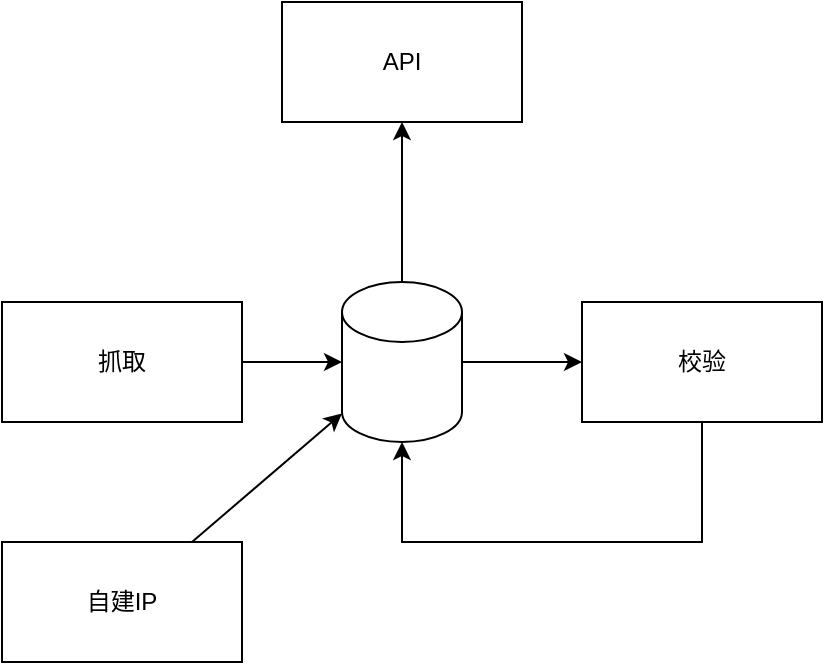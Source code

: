 <mxfile version="15.5.4" type="embed"><diagram id="23iRSUPoRavnBvh4doch" name="Page-1"><mxGraphModel dx="1613" dy="717" grid="1" gridSize="10" guides="1" tooltips="1" connect="1" arrows="1" fold="1" page="1" pageScale="1" pageWidth="827" pageHeight="1169" math="0" shadow="0"><root><mxCell id="0"/><mxCell id="1" parent="0"/><mxCell id="60" value="抓取" style="rounded=0;whiteSpace=wrap;html=1;" parent="1" vertex="1"><mxGeometry x="70" y="360" width="120" height="60" as="geometry"/></mxCell><mxCell id="62" value="校验" style="whiteSpace=wrap;html=1;rounded=0;" parent="1" vertex="1"><mxGeometry x="360" y="360" width="120" height="60" as="geometry"/></mxCell><mxCell id="64" value="" style="shape=cylinder3;whiteSpace=wrap;html=1;boundedLbl=1;backgroundOutline=1;size=15;" parent="1" vertex="1"><mxGeometry x="240" y="350" width="60" height="80" as="geometry"/></mxCell><mxCell id="65" value="" style="endArrow=classic;html=1;rounded=0;" parent="1" source="60" target="64" edge="1"><mxGeometry width="50" height="50" relative="1" as="geometry"><mxPoint x="10" y="540" as="sourcePoint"/><mxPoint x="60" y="490" as="targetPoint"/></mxGeometry></mxCell><mxCell id="66" value="" style="endArrow=classic;html=1;rounded=0;" parent="1" source="64" target="62" edge="1"><mxGeometry width="50" height="50" relative="1" as="geometry"><mxPoint x="130" y="610" as="sourcePoint"/><mxPoint x="180" y="560" as="targetPoint"/></mxGeometry></mxCell><mxCell id="67" value="" style="endArrow=classic;html=1;rounded=0;edgeStyle=orthogonalEdgeStyle;" parent="1" source="62" target="64" edge="1"><mxGeometry width="50" height="50" relative="1" as="geometry"><mxPoint x="510" y="610" as="sourcePoint"/><mxPoint x="560" y="560" as="targetPoint"/><Array as="points"><mxPoint x="420" y="480"/><mxPoint x="270" y="480"/></Array></mxGeometry></mxCell><mxCell id="68" value="API" style="rounded=0;whiteSpace=wrap;html=1;" parent="1" vertex="1"><mxGeometry x="210" y="210" width="120" height="60" as="geometry"/></mxCell><mxCell id="71" value="" style="endArrow=classic;html=1;rounded=0;" parent="1" source="64" target="68" edge="1"><mxGeometry width="50" height="50" relative="1" as="geometry"><mxPoint x="70" y="340" as="sourcePoint"/><mxPoint x="120" y="290" as="targetPoint"/></mxGeometry></mxCell><mxCell id="72" value="自建IP" style="rounded=0;whiteSpace=wrap;html=1;" vertex="1" parent="1"><mxGeometry x="70" y="480" width="120" height="60" as="geometry"/></mxCell><mxCell id="75" value="" style="endArrow=classic;html=1;rounded=0;" edge="1" parent="1" source="72" target="64"><mxGeometry width="50" height="50" relative="1" as="geometry"><mxPoint x="60" y="580" as="sourcePoint"/><mxPoint x="110" y="530" as="targetPoint"/></mxGeometry></mxCell></root></mxGraphModel></diagram></mxfile>